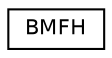 digraph "Graphical Class Hierarchy"
{
  edge [fontname="Helvetica",fontsize="10",labelfontname="Helvetica",labelfontsize="10"];
  node [fontname="Helvetica",fontsize="10",shape=record];
  rankdir="LR";
  Node1 [label="BMFH",height=0.2,width=0.4,color="black", fillcolor="white", style="filled",URL="$class_b_m_f_h.html"];
}
